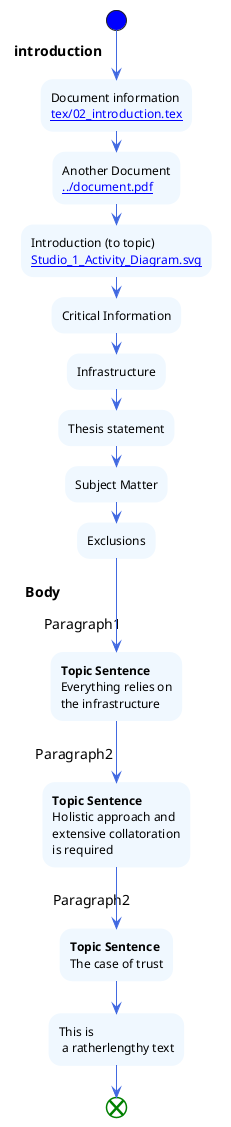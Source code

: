 @startuml Studio_1_Activity_Diagram

skinparam ActivityFontColor automatic
skinparam ActivityBackgroundColor #AliceBlue
skinparam ActivityBorderColor #transparent
skinparam ActivityStartColor #Blue
skinparam ActivityEndColor #Green
skinparam PartitionBorderColor #white
skinparam ArrowColor #RoyalBlue

start

partition **introduction** {
    :Document information
    [[tex/02_introduction.tex]];
    :Another Document
    [[../document.pdf]];
    :Introduction (to topic)
    [[Studio_1_Activity_Diagram.svg]];
    :Critical Information;
    :Infrastructure;
    :Thesis statement;
    :Subject Matter;
    :Exclusions;
}

partition **Body** {
    partition Paragraph1 {
        :**Topic Sentence**
        Everything relies on
        the infrastructure;

    }
    
    partition Paragraph2 {
        :**Topic Sentence**
        Holistic approach and
        extensive collatoration
        is required;
    }
    
    partition Paragraph2 {
        :**Topic Sentence**
        The case of trust;
    }
    
    :This is
     a ratherlengthy text;
}

end

@enduml














@startuml Test_Studio_1_Activity_Diagram

skinparam ActivityFontColor automatic
skinparam ActivityBackgroundColor #AliceBlue
skinparam ActivityBorderColor #transparent
skinparam ActivityStartColor #Blue
skinparam ActivityEndColor #Green
skinparam PartitionBorderColor #white
skinparam ArrowColor #RoyalBlue

start

:**Topic Sentence** Everything relies on the infrastructure;

    
:This is a ratherlengthy text;


end

@enduml


@startuml test

entity "TEST" as test {
    Test1
    Test2
}

@enduml